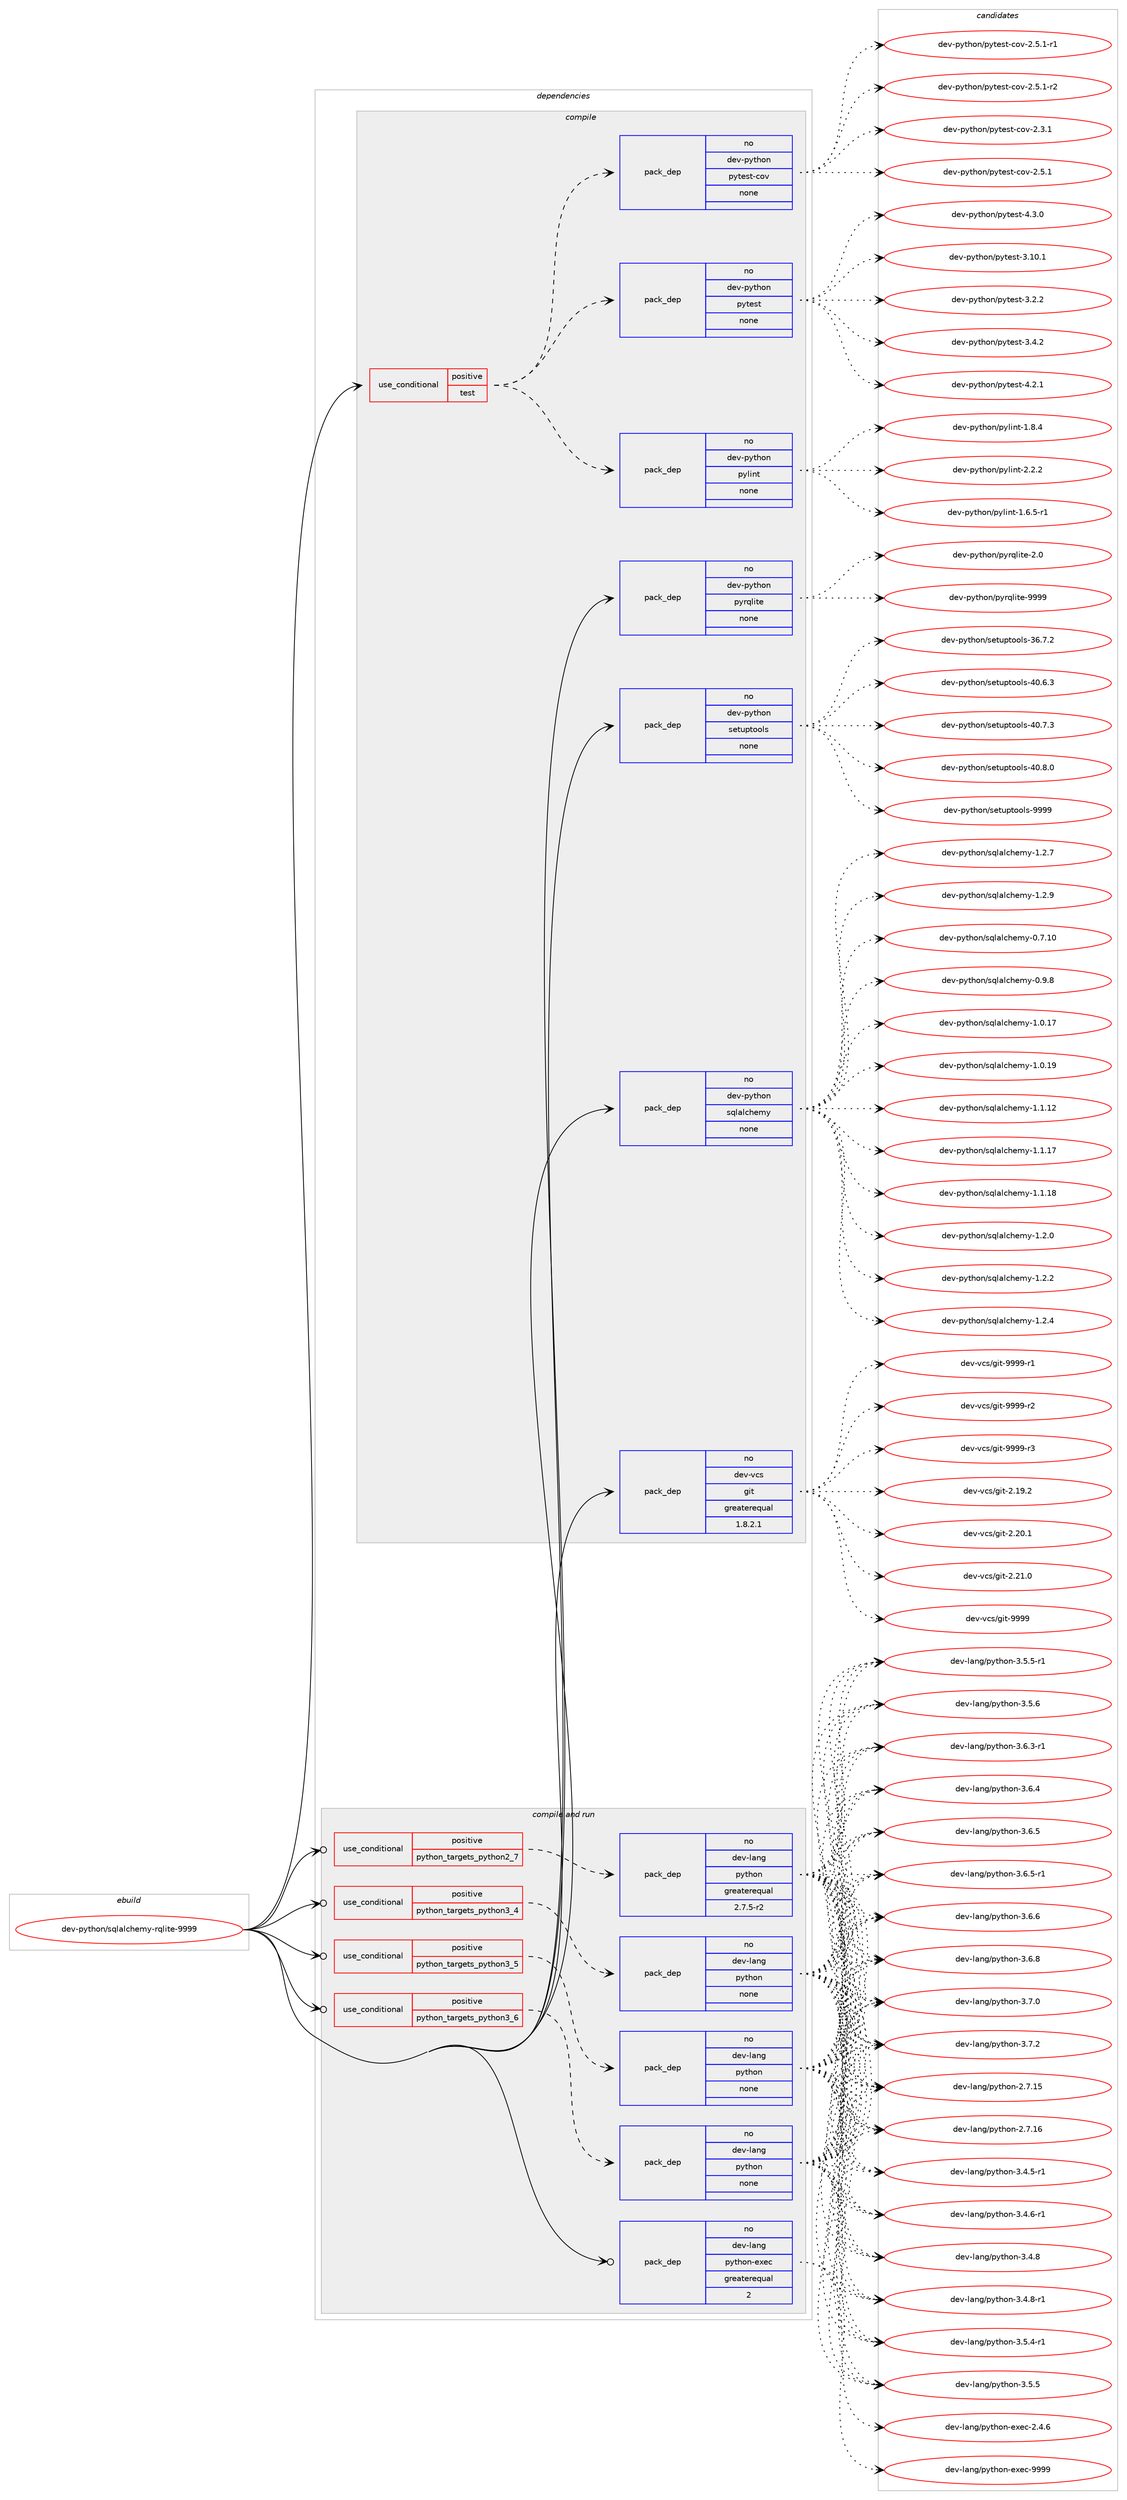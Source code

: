 digraph prolog {

# *************
# Graph options
# *************

newrank=true;
concentrate=true;
compound=true;
graph [rankdir=LR,fontname=Helvetica,fontsize=10,ranksep=1.5];#, ranksep=2.5, nodesep=0.2];
edge  [arrowhead=vee];
node  [fontname=Helvetica,fontsize=10];

# **********
# The ebuild
# **********

subgraph cluster_leftcol {
color=gray;
rank=same;
label=<<i>ebuild</i>>;
id [label="dev-python/sqlalchemy-rqlite-9999", color=red, width=4, href="../dev-python/sqlalchemy-rqlite-9999.svg"];
}

# ****************
# The dependencies
# ****************

subgraph cluster_midcol {
color=gray;
label=<<i>dependencies</i>>;
subgraph cluster_compile {
fillcolor="#eeeeee";
style=filled;
label=<<i>compile</i>>;
subgraph cond385198 {
dependency1442948 [label=<<TABLE BORDER="0" CELLBORDER="1" CELLSPACING="0" CELLPADDING="4"><TR><TD ROWSPAN="3" CELLPADDING="10">use_conditional</TD></TR><TR><TD>positive</TD></TR><TR><TD>test</TD></TR></TABLE>>, shape=none, color=red];
subgraph pack1034388 {
dependency1442949 [label=<<TABLE BORDER="0" CELLBORDER="1" CELLSPACING="0" CELLPADDING="4" WIDTH="220"><TR><TD ROWSPAN="6" CELLPADDING="30">pack_dep</TD></TR><TR><TD WIDTH="110">no</TD></TR><TR><TD>dev-python</TD></TR><TR><TD>pytest</TD></TR><TR><TD>none</TD></TR><TR><TD></TD></TR></TABLE>>, shape=none, color=blue];
}
dependency1442948:e -> dependency1442949:w [weight=20,style="dashed",arrowhead="vee"];
subgraph pack1034389 {
dependency1442950 [label=<<TABLE BORDER="0" CELLBORDER="1" CELLSPACING="0" CELLPADDING="4" WIDTH="220"><TR><TD ROWSPAN="6" CELLPADDING="30">pack_dep</TD></TR><TR><TD WIDTH="110">no</TD></TR><TR><TD>dev-python</TD></TR><TR><TD>pytest-cov</TD></TR><TR><TD>none</TD></TR><TR><TD></TD></TR></TABLE>>, shape=none, color=blue];
}
dependency1442948:e -> dependency1442950:w [weight=20,style="dashed",arrowhead="vee"];
subgraph pack1034390 {
dependency1442951 [label=<<TABLE BORDER="0" CELLBORDER="1" CELLSPACING="0" CELLPADDING="4" WIDTH="220"><TR><TD ROWSPAN="6" CELLPADDING="30">pack_dep</TD></TR><TR><TD WIDTH="110">no</TD></TR><TR><TD>dev-python</TD></TR><TR><TD>pylint</TD></TR><TR><TD>none</TD></TR><TR><TD></TD></TR></TABLE>>, shape=none, color=blue];
}
dependency1442948:e -> dependency1442951:w [weight=20,style="dashed",arrowhead="vee"];
}
id:e -> dependency1442948:w [weight=20,style="solid",arrowhead="vee"];
subgraph pack1034391 {
dependency1442952 [label=<<TABLE BORDER="0" CELLBORDER="1" CELLSPACING="0" CELLPADDING="4" WIDTH="220"><TR><TD ROWSPAN="6" CELLPADDING="30">pack_dep</TD></TR><TR><TD WIDTH="110">no</TD></TR><TR><TD>dev-python</TD></TR><TR><TD>pyrqlite</TD></TR><TR><TD>none</TD></TR><TR><TD></TD></TR></TABLE>>, shape=none, color=blue];
}
id:e -> dependency1442952:w [weight=20,style="solid",arrowhead="vee"];
subgraph pack1034392 {
dependency1442953 [label=<<TABLE BORDER="0" CELLBORDER="1" CELLSPACING="0" CELLPADDING="4" WIDTH="220"><TR><TD ROWSPAN="6" CELLPADDING="30">pack_dep</TD></TR><TR><TD WIDTH="110">no</TD></TR><TR><TD>dev-python</TD></TR><TR><TD>setuptools</TD></TR><TR><TD>none</TD></TR><TR><TD></TD></TR></TABLE>>, shape=none, color=blue];
}
id:e -> dependency1442953:w [weight=20,style="solid",arrowhead="vee"];
subgraph pack1034393 {
dependency1442954 [label=<<TABLE BORDER="0" CELLBORDER="1" CELLSPACING="0" CELLPADDING="4" WIDTH="220"><TR><TD ROWSPAN="6" CELLPADDING="30">pack_dep</TD></TR><TR><TD WIDTH="110">no</TD></TR><TR><TD>dev-python</TD></TR><TR><TD>sqlalchemy</TD></TR><TR><TD>none</TD></TR><TR><TD></TD></TR></TABLE>>, shape=none, color=blue];
}
id:e -> dependency1442954:w [weight=20,style="solid",arrowhead="vee"];
subgraph pack1034394 {
dependency1442955 [label=<<TABLE BORDER="0" CELLBORDER="1" CELLSPACING="0" CELLPADDING="4" WIDTH="220"><TR><TD ROWSPAN="6" CELLPADDING="30">pack_dep</TD></TR><TR><TD WIDTH="110">no</TD></TR><TR><TD>dev-vcs</TD></TR><TR><TD>git</TD></TR><TR><TD>greaterequal</TD></TR><TR><TD>1.8.2.1</TD></TR></TABLE>>, shape=none, color=blue];
}
id:e -> dependency1442955:w [weight=20,style="solid",arrowhead="vee"];
}
subgraph cluster_compileandrun {
fillcolor="#eeeeee";
style=filled;
label=<<i>compile and run</i>>;
subgraph cond385199 {
dependency1442956 [label=<<TABLE BORDER="0" CELLBORDER="1" CELLSPACING="0" CELLPADDING="4"><TR><TD ROWSPAN="3" CELLPADDING="10">use_conditional</TD></TR><TR><TD>positive</TD></TR><TR><TD>python_targets_python2_7</TD></TR></TABLE>>, shape=none, color=red];
subgraph pack1034395 {
dependency1442957 [label=<<TABLE BORDER="0" CELLBORDER="1" CELLSPACING="0" CELLPADDING="4" WIDTH="220"><TR><TD ROWSPAN="6" CELLPADDING="30">pack_dep</TD></TR><TR><TD WIDTH="110">no</TD></TR><TR><TD>dev-lang</TD></TR><TR><TD>python</TD></TR><TR><TD>greaterequal</TD></TR><TR><TD>2.7.5-r2</TD></TR></TABLE>>, shape=none, color=blue];
}
dependency1442956:e -> dependency1442957:w [weight=20,style="dashed",arrowhead="vee"];
}
id:e -> dependency1442956:w [weight=20,style="solid",arrowhead="odotvee"];
subgraph cond385200 {
dependency1442958 [label=<<TABLE BORDER="0" CELLBORDER="1" CELLSPACING="0" CELLPADDING="4"><TR><TD ROWSPAN="3" CELLPADDING="10">use_conditional</TD></TR><TR><TD>positive</TD></TR><TR><TD>python_targets_python3_4</TD></TR></TABLE>>, shape=none, color=red];
subgraph pack1034396 {
dependency1442959 [label=<<TABLE BORDER="0" CELLBORDER="1" CELLSPACING="0" CELLPADDING="4" WIDTH="220"><TR><TD ROWSPAN="6" CELLPADDING="30">pack_dep</TD></TR><TR><TD WIDTH="110">no</TD></TR><TR><TD>dev-lang</TD></TR><TR><TD>python</TD></TR><TR><TD>none</TD></TR><TR><TD></TD></TR></TABLE>>, shape=none, color=blue];
}
dependency1442958:e -> dependency1442959:w [weight=20,style="dashed",arrowhead="vee"];
}
id:e -> dependency1442958:w [weight=20,style="solid",arrowhead="odotvee"];
subgraph cond385201 {
dependency1442960 [label=<<TABLE BORDER="0" CELLBORDER="1" CELLSPACING="0" CELLPADDING="4"><TR><TD ROWSPAN="3" CELLPADDING="10">use_conditional</TD></TR><TR><TD>positive</TD></TR><TR><TD>python_targets_python3_5</TD></TR></TABLE>>, shape=none, color=red];
subgraph pack1034397 {
dependency1442961 [label=<<TABLE BORDER="0" CELLBORDER="1" CELLSPACING="0" CELLPADDING="4" WIDTH="220"><TR><TD ROWSPAN="6" CELLPADDING="30">pack_dep</TD></TR><TR><TD WIDTH="110">no</TD></TR><TR><TD>dev-lang</TD></TR><TR><TD>python</TD></TR><TR><TD>none</TD></TR><TR><TD></TD></TR></TABLE>>, shape=none, color=blue];
}
dependency1442960:e -> dependency1442961:w [weight=20,style="dashed",arrowhead="vee"];
}
id:e -> dependency1442960:w [weight=20,style="solid",arrowhead="odotvee"];
subgraph cond385202 {
dependency1442962 [label=<<TABLE BORDER="0" CELLBORDER="1" CELLSPACING="0" CELLPADDING="4"><TR><TD ROWSPAN="3" CELLPADDING="10">use_conditional</TD></TR><TR><TD>positive</TD></TR><TR><TD>python_targets_python3_6</TD></TR></TABLE>>, shape=none, color=red];
subgraph pack1034398 {
dependency1442963 [label=<<TABLE BORDER="0" CELLBORDER="1" CELLSPACING="0" CELLPADDING="4" WIDTH="220"><TR><TD ROWSPAN="6" CELLPADDING="30">pack_dep</TD></TR><TR><TD WIDTH="110">no</TD></TR><TR><TD>dev-lang</TD></TR><TR><TD>python</TD></TR><TR><TD>none</TD></TR><TR><TD></TD></TR></TABLE>>, shape=none, color=blue];
}
dependency1442962:e -> dependency1442963:w [weight=20,style="dashed",arrowhead="vee"];
}
id:e -> dependency1442962:w [weight=20,style="solid",arrowhead="odotvee"];
subgraph pack1034399 {
dependency1442964 [label=<<TABLE BORDER="0" CELLBORDER="1" CELLSPACING="0" CELLPADDING="4" WIDTH="220"><TR><TD ROWSPAN="6" CELLPADDING="30">pack_dep</TD></TR><TR><TD WIDTH="110">no</TD></TR><TR><TD>dev-lang</TD></TR><TR><TD>python-exec</TD></TR><TR><TD>greaterequal</TD></TR><TR><TD>2</TD></TR></TABLE>>, shape=none, color=blue];
}
id:e -> dependency1442964:w [weight=20,style="solid",arrowhead="odotvee"];
}
subgraph cluster_run {
fillcolor="#eeeeee";
style=filled;
label=<<i>run</i>>;
}
}

# **************
# The candidates
# **************

subgraph cluster_choices {
rank=same;
color=gray;
label=<<i>candidates</i>>;

subgraph choice1034388 {
color=black;
nodesep=1;
choice100101118451121211161041111104711212111610111511645514649484649 [label="dev-python/pytest-3.10.1", color=red, width=4,href="../dev-python/pytest-3.10.1.svg"];
choice1001011184511212111610411111047112121116101115116455146504650 [label="dev-python/pytest-3.2.2", color=red, width=4,href="../dev-python/pytest-3.2.2.svg"];
choice1001011184511212111610411111047112121116101115116455146524650 [label="dev-python/pytest-3.4.2", color=red, width=4,href="../dev-python/pytest-3.4.2.svg"];
choice1001011184511212111610411111047112121116101115116455246504649 [label="dev-python/pytest-4.2.1", color=red, width=4,href="../dev-python/pytest-4.2.1.svg"];
choice1001011184511212111610411111047112121116101115116455246514648 [label="dev-python/pytest-4.3.0", color=red, width=4,href="../dev-python/pytest-4.3.0.svg"];
dependency1442949:e -> choice100101118451121211161041111104711212111610111511645514649484649:w [style=dotted,weight="100"];
dependency1442949:e -> choice1001011184511212111610411111047112121116101115116455146504650:w [style=dotted,weight="100"];
dependency1442949:e -> choice1001011184511212111610411111047112121116101115116455146524650:w [style=dotted,weight="100"];
dependency1442949:e -> choice1001011184511212111610411111047112121116101115116455246504649:w [style=dotted,weight="100"];
dependency1442949:e -> choice1001011184511212111610411111047112121116101115116455246514648:w [style=dotted,weight="100"];
}
subgraph choice1034389 {
color=black;
nodesep=1;
choice10010111845112121116104111110471121211161011151164599111118455046514649 [label="dev-python/pytest-cov-2.3.1", color=red, width=4,href="../dev-python/pytest-cov-2.3.1.svg"];
choice10010111845112121116104111110471121211161011151164599111118455046534649 [label="dev-python/pytest-cov-2.5.1", color=red, width=4,href="../dev-python/pytest-cov-2.5.1.svg"];
choice100101118451121211161041111104711212111610111511645991111184550465346494511449 [label="dev-python/pytest-cov-2.5.1-r1", color=red, width=4,href="../dev-python/pytest-cov-2.5.1-r1.svg"];
choice100101118451121211161041111104711212111610111511645991111184550465346494511450 [label="dev-python/pytest-cov-2.5.1-r2", color=red, width=4,href="../dev-python/pytest-cov-2.5.1-r2.svg"];
dependency1442950:e -> choice10010111845112121116104111110471121211161011151164599111118455046514649:w [style=dotted,weight="100"];
dependency1442950:e -> choice10010111845112121116104111110471121211161011151164599111118455046534649:w [style=dotted,weight="100"];
dependency1442950:e -> choice100101118451121211161041111104711212111610111511645991111184550465346494511449:w [style=dotted,weight="100"];
dependency1442950:e -> choice100101118451121211161041111104711212111610111511645991111184550465346494511450:w [style=dotted,weight="100"];
}
subgraph choice1034390 {
color=black;
nodesep=1;
choice10010111845112121116104111110471121211081051101164549465446534511449 [label="dev-python/pylint-1.6.5-r1", color=red, width=4,href="../dev-python/pylint-1.6.5-r1.svg"];
choice1001011184511212111610411111047112121108105110116454946564652 [label="dev-python/pylint-1.8.4", color=red, width=4,href="../dev-python/pylint-1.8.4.svg"];
choice1001011184511212111610411111047112121108105110116455046504650 [label="dev-python/pylint-2.2.2", color=red, width=4,href="../dev-python/pylint-2.2.2.svg"];
dependency1442951:e -> choice10010111845112121116104111110471121211081051101164549465446534511449:w [style=dotted,weight="100"];
dependency1442951:e -> choice1001011184511212111610411111047112121108105110116454946564652:w [style=dotted,weight="100"];
dependency1442951:e -> choice1001011184511212111610411111047112121108105110116455046504650:w [style=dotted,weight="100"];
}
subgraph choice1034391 {
color=black;
nodesep=1;
choice100101118451121211161041111104711212111411310810511610145504648 [label="dev-python/pyrqlite-2.0", color=red, width=4,href="../dev-python/pyrqlite-2.0.svg"];
choice10010111845112121116104111110471121211141131081051161014557575757 [label="dev-python/pyrqlite-9999", color=red, width=4,href="../dev-python/pyrqlite-9999.svg"];
dependency1442952:e -> choice100101118451121211161041111104711212111411310810511610145504648:w [style=dotted,weight="100"];
dependency1442952:e -> choice10010111845112121116104111110471121211141131081051161014557575757:w [style=dotted,weight="100"];
}
subgraph choice1034392 {
color=black;
nodesep=1;
choice100101118451121211161041111104711510111611711211611111110811545515446554650 [label="dev-python/setuptools-36.7.2", color=red, width=4,href="../dev-python/setuptools-36.7.2.svg"];
choice100101118451121211161041111104711510111611711211611111110811545524846544651 [label="dev-python/setuptools-40.6.3", color=red, width=4,href="../dev-python/setuptools-40.6.3.svg"];
choice100101118451121211161041111104711510111611711211611111110811545524846554651 [label="dev-python/setuptools-40.7.3", color=red, width=4,href="../dev-python/setuptools-40.7.3.svg"];
choice100101118451121211161041111104711510111611711211611111110811545524846564648 [label="dev-python/setuptools-40.8.0", color=red, width=4,href="../dev-python/setuptools-40.8.0.svg"];
choice10010111845112121116104111110471151011161171121161111111081154557575757 [label="dev-python/setuptools-9999", color=red, width=4,href="../dev-python/setuptools-9999.svg"];
dependency1442953:e -> choice100101118451121211161041111104711510111611711211611111110811545515446554650:w [style=dotted,weight="100"];
dependency1442953:e -> choice100101118451121211161041111104711510111611711211611111110811545524846544651:w [style=dotted,weight="100"];
dependency1442953:e -> choice100101118451121211161041111104711510111611711211611111110811545524846554651:w [style=dotted,weight="100"];
dependency1442953:e -> choice100101118451121211161041111104711510111611711211611111110811545524846564648:w [style=dotted,weight="100"];
dependency1442953:e -> choice10010111845112121116104111110471151011161171121161111111081154557575757:w [style=dotted,weight="100"];
}
subgraph choice1034393 {
color=black;
nodesep=1;
choice1001011184511212111610411111047115113108971089910410110912145484655464948 [label="dev-python/sqlalchemy-0.7.10", color=red, width=4,href="../dev-python/sqlalchemy-0.7.10.svg"];
choice10010111845112121116104111110471151131089710899104101109121454846574656 [label="dev-python/sqlalchemy-0.9.8", color=red, width=4,href="../dev-python/sqlalchemy-0.9.8.svg"];
choice1001011184511212111610411111047115113108971089910410110912145494648464955 [label="dev-python/sqlalchemy-1.0.17", color=red, width=4,href="../dev-python/sqlalchemy-1.0.17.svg"];
choice1001011184511212111610411111047115113108971089910410110912145494648464957 [label="dev-python/sqlalchemy-1.0.19", color=red, width=4,href="../dev-python/sqlalchemy-1.0.19.svg"];
choice1001011184511212111610411111047115113108971089910410110912145494649464950 [label="dev-python/sqlalchemy-1.1.12", color=red, width=4,href="../dev-python/sqlalchemy-1.1.12.svg"];
choice1001011184511212111610411111047115113108971089910410110912145494649464955 [label="dev-python/sqlalchemy-1.1.17", color=red, width=4,href="../dev-python/sqlalchemy-1.1.17.svg"];
choice1001011184511212111610411111047115113108971089910410110912145494649464956 [label="dev-python/sqlalchemy-1.1.18", color=red, width=4,href="../dev-python/sqlalchemy-1.1.18.svg"];
choice10010111845112121116104111110471151131089710899104101109121454946504648 [label="dev-python/sqlalchemy-1.2.0", color=red, width=4,href="../dev-python/sqlalchemy-1.2.0.svg"];
choice10010111845112121116104111110471151131089710899104101109121454946504650 [label="dev-python/sqlalchemy-1.2.2", color=red, width=4,href="../dev-python/sqlalchemy-1.2.2.svg"];
choice10010111845112121116104111110471151131089710899104101109121454946504652 [label="dev-python/sqlalchemy-1.2.4", color=red, width=4,href="../dev-python/sqlalchemy-1.2.4.svg"];
choice10010111845112121116104111110471151131089710899104101109121454946504655 [label="dev-python/sqlalchemy-1.2.7", color=red, width=4,href="../dev-python/sqlalchemy-1.2.7.svg"];
choice10010111845112121116104111110471151131089710899104101109121454946504657 [label="dev-python/sqlalchemy-1.2.9", color=red, width=4,href="../dev-python/sqlalchemy-1.2.9.svg"];
dependency1442954:e -> choice1001011184511212111610411111047115113108971089910410110912145484655464948:w [style=dotted,weight="100"];
dependency1442954:e -> choice10010111845112121116104111110471151131089710899104101109121454846574656:w [style=dotted,weight="100"];
dependency1442954:e -> choice1001011184511212111610411111047115113108971089910410110912145494648464955:w [style=dotted,weight="100"];
dependency1442954:e -> choice1001011184511212111610411111047115113108971089910410110912145494648464957:w [style=dotted,weight="100"];
dependency1442954:e -> choice1001011184511212111610411111047115113108971089910410110912145494649464950:w [style=dotted,weight="100"];
dependency1442954:e -> choice1001011184511212111610411111047115113108971089910410110912145494649464955:w [style=dotted,weight="100"];
dependency1442954:e -> choice1001011184511212111610411111047115113108971089910410110912145494649464956:w [style=dotted,weight="100"];
dependency1442954:e -> choice10010111845112121116104111110471151131089710899104101109121454946504648:w [style=dotted,weight="100"];
dependency1442954:e -> choice10010111845112121116104111110471151131089710899104101109121454946504650:w [style=dotted,weight="100"];
dependency1442954:e -> choice10010111845112121116104111110471151131089710899104101109121454946504652:w [style=dotted,weight="100"];
dependency1442954:e -> choice10010111845112121116104111110471151131089710899104101109121454946504655:w [style=dotted,weight="100"];
dependency1442954:e -> choice10010111845112121116104111110471151131089710899104101109121454946504657:w [style=dotted,weight="100"];
}
subgraph choice1034394 {
color=black;
nodesep=1;
choice10010111845118991154710310511645504649574650 [label="dev-vcs/git-2.19.2", color=red, width=4,href="../dev-vcs/git-2.19.2.svg"];
choice10010111845118991154710310511645504650484649 [label="dev-vcs/git-2.20.1", color=red, width=4,href="../dev-vcs/git-2.20.1.svg"];
choice10010111845118991154710310511645504650494648 [label="dev-vcs/git-2.21.0", color=red, width=4,href="../dev-vcs/git-2.21.0.svg"];
choice1001011184511899115471031051164557575757 [label="dev-vcs/git-9999", color=red, width=4,href="../dev-vcs/git-9999.svg"];
choice10010111845118991154710310511645575757574511449 [label="dev-vcs/git-9999-r1", color=red, width=4,href="../dev-vcs/git-9999-r1.svg"];
choice10010111845118991154710310511645575757574511450 [label="dev-vcs/git-9999-r2", color=red, width=4,href="../dev-vcs/git-9999-r2.svg"];
choice10010111845118991154710310511645575757574511451 [label="dev-vcs/git-9999-r3", color=red, width=4,href="../dev-vcs/git-9999-r3.svg"];
dependency1442955:e -> choice10010111845118991154710310511645504649574650:w [style=dotted,weight="100"];
dependency1442955:e -> choice10010111845118991154710310511645504650484649:w [style=dotted,weight="100"];
dependency1442955:e -> choice10010111845118991154710310511645504650494648:w [style=dotted,weight="100"];
dependency1442955:e -> choice1001011184511899115471031051164557575757:w [style=dotted,weight="100"];
dependency1442955:e -> choice10010111845118991154710310511645575757574511449:w [style=dotted,weight="100"];
dependency1442955:e -> choice10010111845118991154710310511645575757574511450:w [style=dotted,weight="100"];
dependency1442955:e -> choice10010111845118991154710310511645575757574511451:w [style=dotted,weight="100"];
}
subgraph choice1034395 {
color=black;
nodesep=1;
choice10010111845108971101034711212111610411111045504655464953 [label="dev-lang/python-2.7.15", color=red, width=4,href="../dev-lang/python-2.7.15.svg"];
choice10010111845108971101034711212111610411111045504655464954 [label="dev-lang/python-2.7.16", color=red, width=4,href="../dev-lang/python-2.7.16.svg"];
choice1001011184510897110103471121211161041111104551465246534511449 [label="dev-lang/python-3.4.5-r1", color=red, width=4,href="../dev-lang/python-3.4.5-r1.svg"];
choice1001011184510897110103471121211161041111104551465246544511449 [label="dev-lang/python-3.4.6-r1", color=red, width=4,href="../dev-lang/python-3.4.6-r1.svg"];
choice100101118451089711010347112121116104111110455146524656 [label="dev-lang/python-3.4.8", color=red, width=4,href="../dev-lang/python-3.4.8.svg"];
choice1001011184510897110103471121211161041111104551465246564511449 [label="dev-lang/python-3.4.8-r1", color=red, width=4,href="../dev-lang/python-3.4.8-r1.svg"];
choice1001011184510897110103471121211161041111104551465346524511449 [label="dev-lang/python-3.5.4-r1", color=red, width=4,href="../dev-lang/python-3.5.4-r1.svg"];
choice100101118451089711010347112121116104111110455146534653 [label="dev-lang/python-3.5.5", color=red, width=4,href="../dev-lang/python-3.5.5.svg"];
choice1001011184510897110103471121211161041111104551465346534511449 [label="dev-lang/python-3.5.5-r1", color=red, width=4,href="../dev-lang/python-3.5.5-r1.svg"];
choice100101118451089711010347112121116104111110455146534654 [label="dev-lang/python-3.5.6", color=red, width=4,href="../dev-lang/python-3.5.6.svg"];
choice1001011184510897110103471121211161041111104551465446514511449 [label="dev-lang/python-3.6.3-r1", color=red, width=4,href="../dev-lang/python-3.6.3-r1.svg"];
choice100101118451089711010347112121116104111110455146544652 [label="dev-lang/python-3.6.4", color=red, width=4,href="../dev-lang/python-3.6.4.svg"];
choice100101118451089711010347112121116104111110455146544653 [label="dev-lang/python-3.6.5", color=red, width=4,href="../dev-lang/python-3.6.5.svg"];
choice1001011184510897110103471121211161041111104551465446534511449 [label="dev-lang/python-3.6.5-r1", color=red, width=4,href="../dev-lang/python-3.6.5-r1.svg"];
choice100101118451089711010347112121116104111110455146544654 [label="dev-lang/python-3.6.6", color=red, width=4,href="../dev-lang/python-3.6.6.svg"];
choice100101118451089711010347112121116104111110455146544656 [label="dev-lang/python-3.6.8", color=red, width=4,href="../dev-lang/python-3.6.8.svg"];
choice100101118451089711010347112121116104111110455146554648 [label="dev-lang/python-3.7.0", color=red, width=4,href="../dev-lang/python-3.7.0.svg"];
choice100101118451089711010347112121116104111110455146554650 [label="dev-lang/python-3.7.2", color=red, width=4,href="../dev-lang/python-3.7.2.svg"];
dependency1442957:e -> choice10010111845108971101034711212111610411111045504655464953:w [style=dotted,weight="100"];
dependency1442957:e -> choice10010111845108971101034711212111610411111045504655464954:w [style=dotted,weight="100"];
dependency1442957:e -> choice1001011184510897110103471121211161041111104551465246534511449:w [style=dotted,weight="100"];
dependency1442957:e -> choice1001011184510897110103471121211161041111104551465246544511449:w [style=dotted,weight="100"];
dependency1442957:e -> choice100101118451089711010347112121116104111110455146524656:w [style=dotted,weight="100"];
dependency1442957:e -> choice1001011184510897110103471121211161041111104551465246564511449:w [style=dotted,weight="100"];
dependency1442957:e -> choice1001011184510897110103471121211161041111104551465346524511449:w [style=dotted,weight="100"];
dependency1442957:e -> choice100101118451089711010347112121116104111110455146534653:w [style=dotted,weight="100"];
dependency1442957:e -> choice1001011184510897110103471121211161041111104551465346534511449:w [style=dotted,weight="100"];
dependency1442957:e -> choice100101118451089711010347112121116104111110455146534654:w [style=dotted,weight="100"];
dependency1442957:e -> choice1001011184510897110103471121211161041111104551465446514511449:w [style=dotted,weight="100"];
dependency1442957:e -> choice100101118451089711010347112121116104111110455146544652:w [style=dotted,weight="100"];
dependency1442957:e -> choice100101118451089711010347112121116104111110455146544653:w [style=dotted,weight="100"];
dependency1442957:e -> choice1001011184510897110103471121211161041111104551465446534511449:w [style=dotted,weight="100"];
dependency1442957:e -> choice100101118451089711010347112121116104111110455146544654:w [style=dotted,weight="100"];
dependency1442957:e -> choice100101118451089711010347112121116104111110455146544656:w [style=dotted,weight="100"];
dependency1442957:e -> choice100101118451089711010347112121116104111110455146554648:w [style=dotted,weight="100"];
dependency1442957:e -> choice100101118451089711010347112121116104111110455146554650:w [style=dotted,weight="100"];
}
subgraph choice1034396 {
color=black;
nodesep=1;
choice10010111845108971101034711212111610411111045504655464953 [label="dev-lang/python-2.7.15", color=red, width=4,href="../dev-lang/python-2.7.15.svg"];
choice10010111845108971101034711212111610411111045504655464954 [label="dev-lang/python-2.7.16", color=red, width=4,href="../dev-lang/python-2.7.16.svg"];
choice1001011184510897110103471121211161041111104551465246534511449 [label="dev-lang/python-3.4.5-r1", color=red, width=4,href="../dev-lang/python-3.4.5-r1.svg"];
choice1001011184510897110103471121211161041111104551465246544511449 [label="dev-lang/python-3.4.6-r1", color=red, width=4,href="../dev-lang/python-3.4.6-r1.svg"];
choice100101118451089711010347112121116104111110455146524656 [label="dev-lang/python-3.4.8", color=red, width=4,href="../dev-lang/python-3.4.8.svg"];
choice1001011184510897110103471121211161041111104551465246564511449 [label="dev-lang/python-3.4.8-r1", color=red, width=4,href="../dev-lang/python-3.4.8-r1.svg"];
choice1001011184510897110103471121211161041111104551465346524511449 [label="dev-lang/python-3.5.4-r1", color=red, width=4,href="../dev-lang/python-3.5.4-r1.svg"];
choice100101118451089711010347112121116104111110455146534653 [label="dev-lang/python-3.5.5", color=red, width=4,href="../dev-lang/python-3.5.5.svg"];
choice1001011184510897110103471121211161041111104551465346534511449 [label="dev-lang/python-3.5.5-r1", color=red, width=4,href="../dev-lang/python-3.5.5-r1.svg"];
choice100101118451089711010347112121116104111110455146534654 [label="dev-lang/python-3.5.6", color=red, width=4,href="../dev-lang/python-3.5.6.svg"];
choice1001011184510897110103471121211161041111104551465446514511449 [label="dev-lang/python-3.6.3-r1", color=red, width=4,href="../dev-lang/python-3.6.3-r1.svg"];
choice100101118451089711010347112121116104111110455146544652 [label="dev-lang/python-3.6.4", color=red, width=4,href="../dev-lang/python-3.6.4.svg"];
choice100101118451089711010347112121116104111110455146544653 [label="dev-lang/python-3.6.5", color=red, width=4,href="../dev-lang/python-3.6.5.svg"];
choice1001011184510897110103471121211161041111104551465446534511449 [label="dev-lang/python-3.6.5-r1", color=red, width=4,href="../dev-lang/python-3.6.5-r1.svg"];
choice100101118451089711010347112121116104111110455146544654 [label="dev-lang/python-3.6.6", color=red, width=4,href="../dev-lang/python-3.6.6.svg"];
choice100101118451089711010347112121116104111110455146544656 [label="dev-lang/python-3.6.8", color=red, width=4,href="../dev-lang/python-3.6.8.svg"];
choice100101118451089711010347112121116104111110455146554648 [label="dev-lang/python-3.7.0", color=red, width=4,href="../dev-lang/python-3.7.0.svg"];
choice100101118451089711010347112121116104111110455146554650 [label="dev-lang/python-3.7.2", color=red, width=4,href="../dev-lang/python-3.7.2.svg"];
dependency1442959:e -> choice10010111845108971101034711212111610411111045504655464953:w [style=dotted,weight="100"];
dependency1442959:e -> choice10010111845108971101034711212111610411111045504655464954:w [style=dotted,weight="100"];
dependency1442959:e -> choice1001011184510897110103471121211161041111104551465246534511449:w [style=dotted,weight="100"];
dependency1442959:e -> choice1001011184510897110103471121211161041111104551465246544511449:w [style=dotted,weight="100"];
dependency1442959:e -> choice100101118451089711010347112121116104111110455146524656:w [style=dotted,weight="100"];
dependency1442959:e -> choice1001011184510897110103471121211161041111104551465246564511449:w [style=dotted,weight="100"];
dependency1442959:e -> choice1001011184510897110103471121211161041111104551465346524511449:w [style=dotted,weight="100"];
dependency1442959:e -> choice100101118451089711010347112121116104111110455146534653:w [style=dotted,weight="100"];
dependency1442959:e -> choice1001011184510897110103471121211161041111104551465346534511449:w [style=dotted,weight="100"];
dependency1442959:e -> choice100101118451089711010347112121116104111110455146534654:w [style=dotted,weight="100"];
dependency1442959:e -> choice1001011184510897110103471121211161041111104551465446514511449:w [style=dotted,weight="100"];
dependency1442959:e -> choice100101118451089711010347112121116104111110455146544652:w [style=dotted,weight="100"];
dependency1442959:e -> choice100101118451089711010347112121116104111110455146544653:w [style=dotted,weight="100"];
dependency1442959:e -> choice1001011184510897110103471121211161041111104551465446534511449:w [style=dotted,weight="100"];
dependency1442959:e -> choice100101118451089711010347112121116104111110455146544654:w [style=dotted,weight="100"];
dependency1442959:e -> choice100101118451089711010347112121116104111110455146544656:w [style=dotted,weight="100"];
dependency1442959:e -> choice100101118451089711010347112121116104111110455146554648:w [style=dotted,weight="100"];
dependency1442959:e -> choice100101118451089711010347112121116104111110455146554650:w [style=dotted,weight="100"];
}
subgraph choice1034397 {
color=black;
nodesep=1;
choice10010111845108971101034711212111610411111045504655464953 [label="dev-lang/python-2.7.15", color=red, width=4,href="../dev-lang/python-2.7.15.svg"];
choice10010111845108971101034711212111610411111045504655464954 [label="dev-lang/python-2.7.16", color=red, width=4,href="../dev-lang/python-2.7.16.svg"];
choice1001011184510897110103471121211161041111104551465246534511449 [label="dev-lang/python-3.4.5-r1", color=red, width=4,href="../dev-lang/python-3.4.5-r1.svg"];
choice1001011184510897110103471121211161041111104551465246544511449 [label="dev-lang/python-3.4.6-r1", color=red, width=4,href="../dev-lang/python-3.4.6-r1.svg"];
choice100101118451089711010347112121116104111110455146524656 [label="dev-lang/python-3.4.8", color=red, width=4,href="../dev-lang/python-3.4.8.svg"];
choice1001011184510897110103471121211161041111104551465246564511449 [label="dev-lang/python-3.4.8-r1", color=red, width=4,href="../dev-lang/python-3.4.8-r1.svg"];
choice1001011184510897110103471121211161041111104551465346524511449 [label="dev-lang/python-3.5.4-r1", color=red, width=4,href="../dev-lang/python-3.5.4-r1.svg"];
choice100101118451089711010347112121116104111110455146534653 [label="dev-lang/python-3.5.5", color=red, width=4,href="../dev-lang/python-3.5.5.svg"];
choice1001011184510897110103471121211161041111104551465346534511449 [label="dev-lang/python-3.5.5-r1", color=red, width=4,href="../dev-lang/python-3.5.5-r1.svg"];
choice100101118451089711010347112121116104111110455146534654 [label="dev-lang/python-3.5.6", color=red, width=4,href="../dev-lang/python-3.5.6.svg"];
choice1001011184510897110103471121211161041111104551465446514511449 [label="dev-lang/python-3.6.3-r1", color=red, width=4,href="../dev-lang/python-3.6.3-r1.svg"];
choice100101118451089711010347112121116104111110455146544652 [label="dev-lang/python-3.6.4", color=red, width=4,href="../dev-lang/python-3.6.4.svg"];
choice100101118451089711010347112121116104111110455146544653 [label="dev-lang/python-3.6.5", color=red, width=4,href="../dev-lang/python-3.6.5.svg"];
choice1001011184510897110103471121211161041111104551465446534511449 [label="dev-lang/python-3.6.5-r1", color=red, width=4,href="../dev-lang/python-3.6.5-r1.svg"];
choice100101118451089711010347112121116104111110455146544654 [label="dev-lang/python-3.6.6", color=red, width=4,href="../dev-lang/python-3.6.6.svg"];
choice100101118451089711010347112121116104111110455146544656 [label="dev-lang/python-3.6.8", color=red, width=4,href="../dev-lang/python-3.6.8.svg"];
choice100101118451089711010347112121116104111110455146554648 [label="dev-lang/python-3.7.0", color=red, width=4,href="../dev-lang/python-3.7.0.svg"];
choice100101118451089711010347112121116104111110455146554650 [label="dev-lang/python-3.7.2", color=red, width=4,href="../dev-lang/python-3.7.2.svg"];
dependency1442961:e -> choice10010111845108971101034711212111610411111045504655464953:w [style=dotted,weight="100"];
dependency1442961:e -> choice10010111845108971101034711212111610411111045504655464954:w [style=dotted,weight="100"];
dependency1442961:e -> choice1001011184510897110103471121211161041111104551465246534511449:w [style=dotted,weight="100"];
dependency1442961:e -> choice1001011184510897110103471121211161041111104551465246544511449:w [style=dotted,weight="100"];
dependency1442961:e -> choice100101118451089711010347112121116104111110455146524656:w [style=dotted,weight="100"];
dependency1442961:e -> choice1001011184510897110103471121211161041111104551465246564511449:w [style=dotted,weight="100"];
dependency1442961:e -> choice1001011184510897110103471121211161041111104551465346524511449:w [style=dotted,weight="100"];
dependency1442961:e -> choice100101118451089711010347112121116104111110455146534653:w [style=dotted,weight="100"];
dependency1442961:e -> choice1001011184510897110103471121211161041111104551465346534511449:w [style=dotted,weight="100"];
dependency1442961:e -> choice100101118451089711010347112121116104111110455146534654:w [style=dotted,weight="100"];
dependency1442961:e -> choice1001011184510897110103471121211161041111104551465446514511449:w [style=dotted,weight="100"];
dependency1442961:e -> choice100101118451089711010347112121116104111110455146544652:w [style=dotted,weight="100"];
dependency1442961:e -> choice100101118451089711010347112121116104111110455146544653:w [style=dotted,weight="100"];
dependency1442961:e -> choice1001011184510897110103471121211161041111104551465446534511449:w [style=dotted,weight="100"];
dependency1442961:e -> choice100101118451089711010347112121116104111110455146544654:w [style=dotted,weight="100"];
dependency1442961:e -> choice100101118451089711010347112121116104111110455146544656:w [style=dotted,weight="100"];
dependency1442961:e -> choice100101118451089711010347112121116104111110455146554648:w [style=dotted,weight="100"];
dependency1442961:e -> choice100101118451089711010347112121116104111110455146554650:w [style=dotted,weight="100"];
}
subgraph choice1034398 {
color=black;
nodesep=1;
choice10010111845108971101034711212111610411111045504655464953 [label="dev-lang/python-2.7.15", color=red, width=4,href="../dev-lang/python-2.7.15.svg"];
choice10010111845108971101034711212111610411111045504655464954 [label="dev-lang/python-2.7.16", color=red, width=4,href="../dev-lang/python-2.7.16.svg"];
choice1001011184510897110103471121211161041111104551465246534511449 [label="dev-lang/python-3.4.5-r1", color=red, width=4,href="../dev-lang/python-3.4.5-r1.svg"];
choice1001011184510897110103471121211161041111104551465246544511449 [label="dev-lang/python-3.4.6-r1", color=red, width=4,href="../dev-lang/python-3.4.6-r1.svg"];
choice100101118451089711010347112121116104111110455146524656 [label="dev-lang/python-3.4.8", color=red, width=4,href="../dev-lang/python-3.4.8.svg"];
choice1001011184510897110103471121211161041111104551465246564511449 [label="dev-lang/python-3.4.8-r1", color=red, width=4,href="../dev-lang/python-3.4.8-r1.svg"];
choice1001011184510897110103471121211161041111104551465346524511449 [label="dev-lang/python-3.5.4-r1", color=red, width=4,href="../dev-lang/python-3.5.4-r1.svg"];
choice100101118451089711010347112121116104111110455146534653 [label="dev-lang/python-3.5.5", color=red, width=4,href="../dev-lang/python-3.5.5.svg"];
choice1001011184510897110103471121211161041111104551465346534511449 [label="dev-lang/python-3.5.5-r1", color=red, width=4,href="../dev-lang/python-3.5.5-r1.svg"];
choice100101118451089711010347112121116104111110455146534654 [label="dev-lang/python-3.5.6", color=red, width=4,href="../dev-lang/python-3.5.6.svg"];
choice1001011184510897110103471121211161041111104551465446514511449 [label="dev-lang/python-3.6.3-r1", color=red, width=4,href="../dev-lang/python-3.6.3-r1.svg"];
choice100101118451089711010347112121116104111110455146544652 [label="dev-lang/python-3.6.4", color=red, width=4,href="../dev-lang/python-3.6.4.svg"];
choice100101118451089711010347112121116104111110455146544653 [label="dev-lang/python-3.6.5", color=red, width=4,href="../dev-lang/python-3.6.5.svg"];
choice1001011184510897110103471121211161041111104551465446534511449 [label="dev-lang/python-3.6.5-r1", color=red, width=4,href="../dev-lang/python-3.6.5-r1.svg"];
choice100101118451089711010347112121116104111110455146544654 [label="dev-lang/python-3.6.6", color=red, width=4,href="../dev-lang/python-3.6.6.svg"];
choice100101118451089711010347112121116104111110455146544656 [label="dev-lang/python-3.6.8", color=red, width=4,href="../dev-lang/python-3.6.8.svg"];
choice100101118451089711010347112121116104111110455146554648 [label="dev-lang/python-3.7.0", color=red, width=4,href="../dev-lang/python-3.7.0.svg"];
choice100101118451089711010347112121116104111110455146554650 [label="dev-lang/python-3.7.2", color=red, width=4,href="../dev-lang/python-3.7.2.svg"];
dependency1442963:e -> choice10010111845108971101034711212111610411111045504655464953:w [style=dotted,weight="100"];
dependency1442963:e -> choice10010111845108971101034711212111610411111045504655464954:w [style=dotted,weight="100"];
dependency1442963:e -> choice1001011184510897110103471121211161041111104551465246534511449:w [style=dotted,weight="100"];
dependency1442963:e -> choice1001011184510897110103471121211161041111104551465246544511449:w [style=dotted,weight="100"];
dependency1442963:e -> choice100101118451089711010347112121116104111110455146524656:w [style=dotted,weight="100"];
dependency1442963:e -> choice1001011184510897110103471121211161041111104551465246564511449:w [style=dotted,weight="100"];
dependency1442963:e -> choice1001011184510897110103471121211161041111104551465346524511449:w [style=dotted,weight="100"];
dependency1442963:e -> choice100101118451089711010347112121116104111110455146534653:w [style=dotted,weight="100"];
dependency1442963:e -> choice1001011184510897110103471121211161041111104551465346534511449:w [style=dotted,weight="100"];
dependency1442963:e -> choice100101118451089711010347112121116104111110455146534654:w [style=dotted,weight="100"];
dependency1442963:e -> choice1001011184510897110103471121211161041111104551465446514511449:w [style=dotted,weight="100"];
dependency1442963:e -> choice100101118451089711010347112121116104111110455146544652:w [style=dotted,weight="100"];
dependency1442963:e -> choice100101118451089711010347112121116104111110455146544653:w [style=dotted,weight="100"];
dependency1442963:e -> choice1001011184510897110103471121211161041111104551465446534511449:w [style=dotted,weight="100"];
dependency1442963:e -> choice100101118451089711010347112121116104111110455146544654:w [style=dotted,weight="100"];
dependency1442963:e -> choice100101118451089711010347112121116104111110455146544656:w [style=dotted,weight="100"];
dependency1442963:e -> choice100101118451089711010347112121116104111110455146554648:w [style=dotted,weight="100"];
dependency1442963:e -> choice100101118451089711010347112121116104111110455146554650:w [style=dotted,weight="100"];
}
subgraph choice1034399 {
color=black;
nodesep=1;
choice1001011184510897110103471121211161041111104510112010199455046524654 [label="dev-lang/python-exec-2.4.6", color=red, width=4,href="../dev-lang/python-exec-2.4.6.svg"];
choice10010111845108971101034711212111610411111045101120101994557575757 [label="dev-lang/python-exec-9999", color=red, width=4,href="../dev-lang/python-exec-9999.svg"];
dependency1442964:e -> choice1001011184510897110103471121211161041111104510112010199455046524654:w [style=dotted,weight="100"];
dependency1442964:e -> choice10010111845108971101034711212111610411111045101120101994557575757:w [style=dotted,weight="100"];
}
}

}
